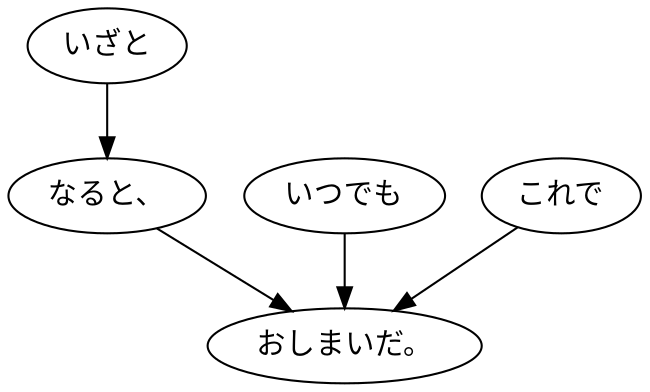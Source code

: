 digraph graph4986 {
	node0 [label="いざと"];
	node1 [label="なると、"];
	node2 [label="いつでも"];
	node3 [label="これで"];
	node4 [label="おしまいだ。"];
	node0 -> node1;
	node1 -> node4;
	node2 -> node4;
	node3 -> node4;
}
